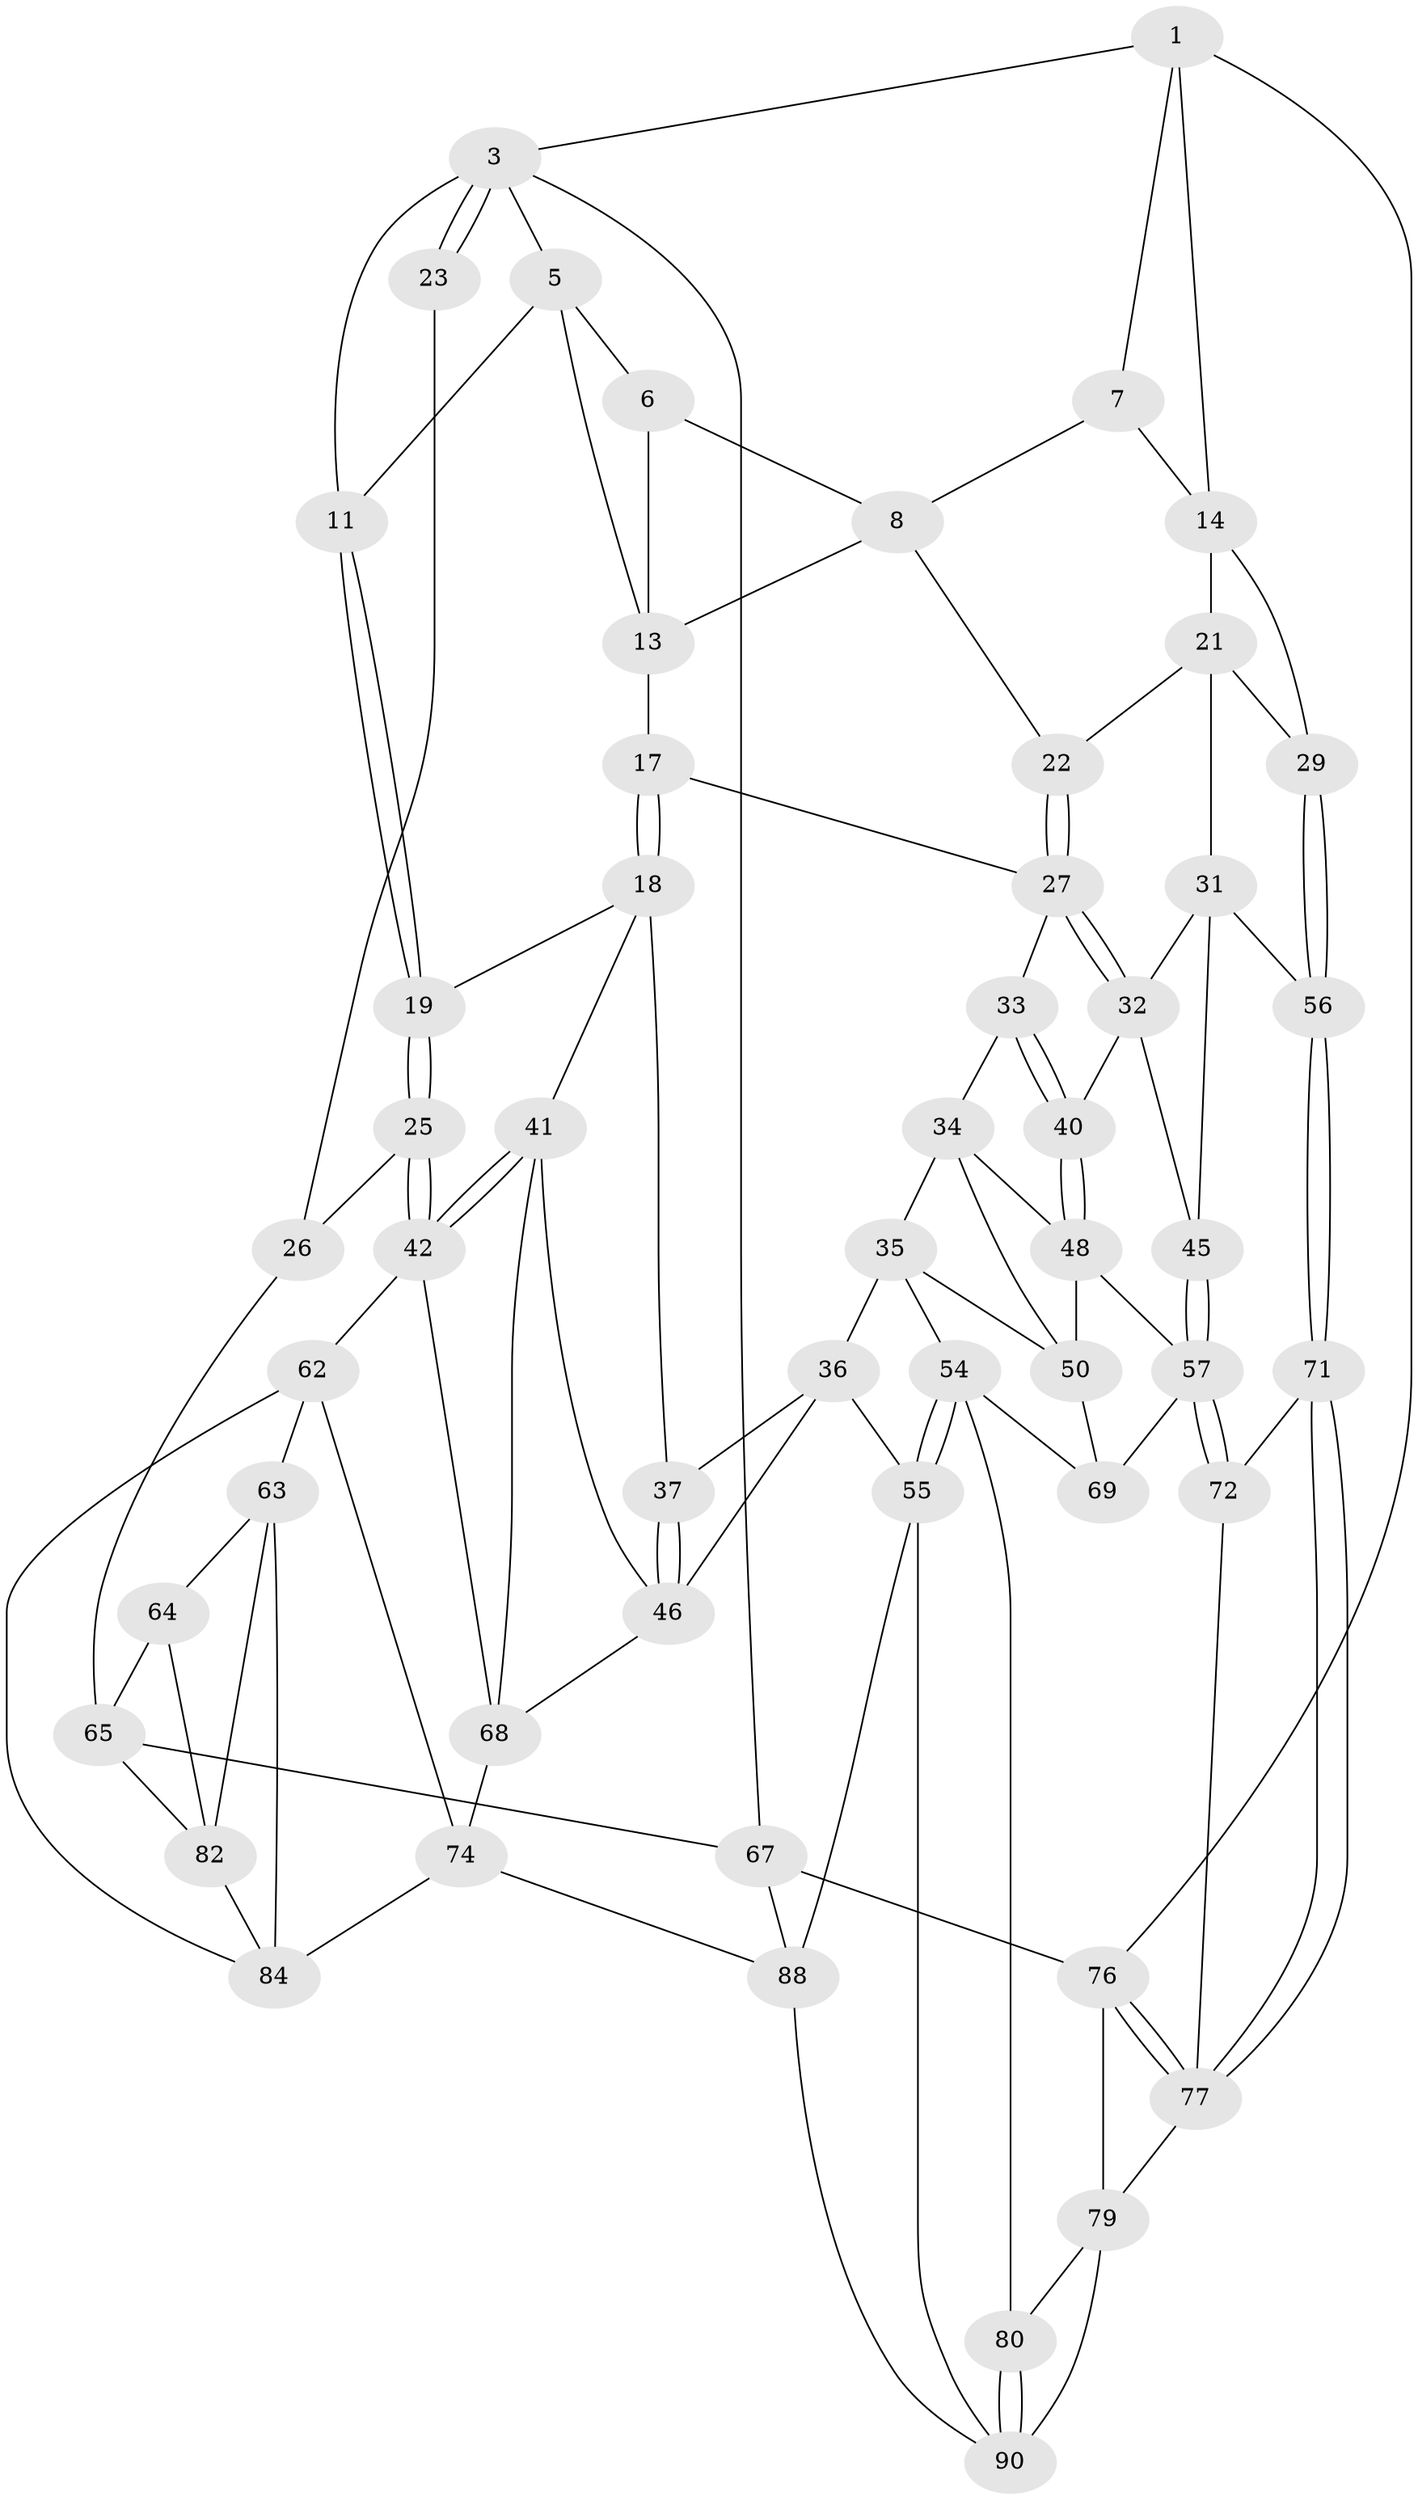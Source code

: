 // original degree distribution, {3: 0.03260869565217391, 6: 0.1956521739130435, 5: 0.5760869565217391, 4: 0.1956521739130435}
// Generated by graph-tools (version 1.1) at 2025/12/02/27/25 16:12:00]
// undirected, 55 vertices, 119 edges
graph export_dot {
graph [start="1"]
  node [color=gray90,style=filled];
  1 [pos="+0.9129889714908282+0",super="+2"];
  3 [pos="+0+0",super="+4"];
  5 [pos="+0.515919498177563+0",super="+10"];
  6 [pos="+0.7472921424598588+0",super="+9"];
  7 [pos="+0.873210277607822+0.0683639596814595"];
  8 [pos="+0.8161228353399744+0.10072780612741973",super="+20"];
  11 [pos="+0.3504624729663834+0.19190913814243493",super="+12"];
  13 [pos="+0.5934002036866967+0.06476698931888673",super="+16"];
  14 [pos="+1+0.0033815798680609127",super="+15"];
  17 [pos="+0.5925877259517985+0.30227542329651186"];
  18 [pos="+0.49527647443090794+0.35848797743968136",super="+38"];
  19 [pos="+0.3990239817988108+0.3046333176110437"];
  21 [pos="+0.857865756626698+0.2343664001846739",super="+30"];
  22 [pos="+0.8177726595175691+0.2265816429738856"];
  23 [pos="+0+0",super="+24"];
  25 [pos="+0.21595940538378017+0.47250810728971915"];
  26 [pos="+0.007284262377062016+0.3305900955455837",super="+43"];
  27 [pos="+0.7809776411694046+0.3949632656983928",super="+28"];
  29 [pos="+1+0.39020091712800553"];
  31 [pos="+0.9074848581473952+0.4330594247104291",super="+44"];
  32 [pos="+0.8531109461720885+0.4425312128963693",super="+39"];
  33 [pos="+0.7053914461961481+0.4675788017740156"];
  34 [pos="+0.6810614081170391+0.48534483349425533",super="+49"];
  35 [pos="+0.6105552075013154+0.49540531719593167",super="+51"];
  36 [pos="+0.6012578009662755+0.4944941378701893",super="+52"];
  37 [pos="+0.5317444373766319+0.44279179562254284"];
  40 [pos="+0.8087455062438702+0.5458856835170418"];
  41 [pos="+0.42319577689373844+0.4836280885636199",super="+47"];
  42 [pos="+0.22254268717467413+0.5154688438954831",super="+61"];
  45 [pos="+0.9061799575540497+0.5857997063772264"];
  46 [pos="+0.4655996715032482+0.6116525670358472",super="+53"];
  48 [pos="+0.8030811685932208+0.5536752693389553",super="+59"];
  50 [pos="+0.7264658744194529+0.5753387163230793",super="+60"];
  54 [pos="+0.6324338191087557+0.7452304592723222",super="+70"];
  55 [pos="+0.5876089293995493+0.7646449120236181",super="+87"];
  56 [pos="+1+0.5295977294286096"];
  57 [pos="+0.8734112264819529+0.6703424184288337",super="+58"];
  62 [pos="+0.1785516570028933+0.6096267187016724",super="+75"];
  63 [pos="+0.12191536917527034+0.6549842323177376",super="+81"];
  64 [pos="+0.12153736382492143+0.6549773725351956"];
  65 [pos="+0+0.5796449944619875",super="+66"];
  67 [pos="+0+1"];
  68 [pos="+0.2796303245401511+0.5800943537755554",super="+73"];
  69 [pos="+0.6963558654608223+0.7213464819501612"];
  71 [pos="+1+0.5548291470458266"];
  72 [pos="+0.8735428281210292+0.6705915264702316"];
  74 [pos="+0.3420477048649905+0.783377957548971",super="+86"];
  76 [pos="+1+1"];
  77 [pos="+1+0.717493807358447",super="+78"];
  79 [pos="+0.8924194385840144+0.7879364014200801",super="+91"];
  80 [pos="+0.8744246894515628+0.8023509477158643"];
  82 [pos="+0.08025853696777756+0.8939878260511976",super="+83"];
  84 [pos="+0.23357901813738455+0.795213944949643",super="+85"];
  88 [pos="+0.45362123400846593+1",super="+89"];
  90 [pos="+0.8382608944744793+0.9346867539605622",super="+92"];
  1 -- 7;
  1 -- 3;
  1 -- 76;
  1 -- 14;
  3 -- 23;
  3 -- 23;
  3 -- 67;
  3 -- 5;
  3 -- 11;
  5 -- 6;
  5 -- 13;
  5 -- 11;
  6 -- 8;
  6 -- 13;
  7 -- 8;
  7 -- 14;
  8 -- 22;
  8 -- 13;
  11 -- 19;
  11 -- 19;
  13 -- 17;
  14 -- 29;
  14 -- 21;
  17 -- 18;
  17 -- 18;
  17 -- 27;
  18 -- 19;
  18 -- 41;
  18 -- 37;
  19 -- 25;
  19 -- 25;
  21 -- 22;
  21 -- 29;
  21 -- 31;
  22 -- 27;
  22 -- 27;
  23 -- 26 [weight=2];
  25 -- 26;
  25 -- 42;
  25 -- 42;
  26 -- 65;
  27 -- 32;
  27 -- 32;
  27 -- 33;
  29 -- 56;
  29 -- 56;
  31 -- 32;
  31 -- 56;
  31 -- 45;
  32 -- 40;
  32 -- 45;
  33 -- 34;
  33 -- 40;
  33 -- 40;
  34 -- 35;
  34 -- 48;
  34 -- 50;
  35 -- 36;
  35 -- 50;
  35 -- 54;
  36 -- 37;
  36 -- 46;
  36 -- 55;
  37 -- 46;
  37 -- 46;
  40 -- 48;
  40 -- 48;
  41 -- 42;
  41 -- 42;
  41 -- 68;
  41 -- 46;
  42 -- 68;
  42 -- 62;
  45 -- 57;
  45 -- 57;
  46 -- 68;
  48 -- 57;
  48 -- 50;
  50 -- 69;
  54 -- 55;
  54 -- 55;
  54 -- 80;
  54 -- 69;
  55 -- 88;
  55 -- 90;
  56 -- 71;
  56 -- 71;
  57 -- 72;
  57 -- 72;
  57 -- 69;
  62 -- 63;
  62 -- 74;
  62 -- 84;
  63 -- 64;
  63 -- 82;
  63 -- 84;
  64 -- 65;
  64 -- 82;
  65 -- 67;
  65 -- 82;
  67 -- 76;
  67 -- 88;
  68 -- 74;
  71 -- 72;
  71 -- 77;
  71 -- 77;
  72 -- 77;
  74 -- 88;
  74 -- 84;
  76 -- 77;
  76 -- 77;
  76 -- 79;
  77 -- 79;
  79 -- 80;
  79 -- 90;
  80 -- 90;
  80 -- 90;
  82 -- 84;
  88 -- 90;
}
